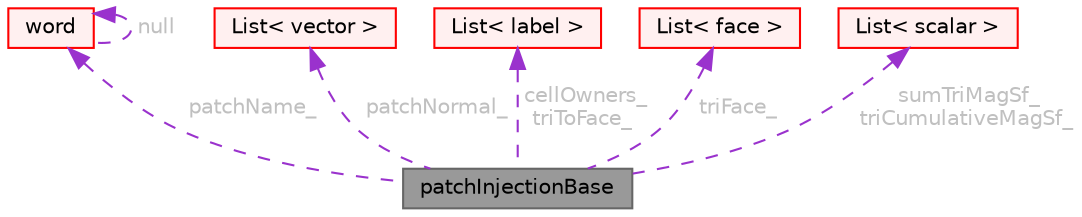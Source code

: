 digraph "patchInjectionBase"
{
 // LATEX_PDF_SIZE
  bgcolor="transparent";
  edge [fontname=Helvetica,fontsize=10,labelfontname=Helvetica,labelfontsize=10];
  node [fontname=Helvetica,fontsize=10,shape=box,height=0.2,width=0.4];
  Node1 [id="Node000001",label="patchInjectionBase",height=0.2,width=0.4,color="gray40", fillcolor="grey60", style="filled", fontcolor="black",tooltip=" "];
  Node2 -> Node1 [id="edge1_Node000001_Node000002",dir="back",color="darkorchid3",style="dashed",tooltip=" ",label=" patchName_",fontcolor="grey" ];
  Node2 [id="Node000002",label="word",height=0.2,width=0.4,color="red", fillcolor="#FFF0F0", style="filled",URL="$classFoam_1_1word.html",tooltip="A class for handling words, derived from Foam::string."];
  Node2 -> Node2 [id="edge2_Node000002_Node000002",dir="back",color="darkorchid3",style="dashed",tooltip=" ",label=" null",fontcolor="grey" ];
  Node5 -> Node1 [id="edge3_Node000001_Node000005",dir="back",color="darkorchid3",style="dashed",tooltip=" ",label=" patchNormal_",fontcolor="grey" ];
  Node5 [id="Node000005",label="List\< vector \>",height=0.2,width=0.4,color="red", fillcolor="#FFF0F0", style="filled",URL="$classFoam_1_1List.html",tooltip=" "];
  Node9 -> Node1 [id="edge4_Node000001_Node000009",dir="back",color="darkorchid3",style="dashed",tooltip=" ",label=" cellOwners_\ntriToFace_",fontcolor="grey" ];
  Node9 [id="Node000009",label="List\< label \>",height=0.2,width=0.4,color="red", fillcolor="#FFF0F0", style="filled",URL="$classFoam_1_1List.html",tooltip=" "];
  Node11 -> Node1 [id="edge5_Node000001_Node000011",dir="back",color="darkorchid3",style="dashed",tooltip=" ",label=" triFace_",fontcolor="grey" ];
  Node11 [id="Node000011",label="List\< face \>",height=0.2,width=0.4,color="red", fillcolor="#FFF0F0", style="filled",URL="$classFoam_1_1List.html",tooltip=" "];
  Node13 -> Node1 [id="edge6_Node000001_Node000013",dir="back",color="darkorchid3",style="dashed",tooltip=" ",label=" sumTriMagSf_\ntriCumulativeMagSf_",fontcolor="grey" ];
  Node13 [id="Node000013",label="List\< scalar \>",height=0.2,width=0.4,color="red", fillcolor="#FFF0F0", style="filled",URL="$classFoam_1_1List.html",tooltip=" "];
}
